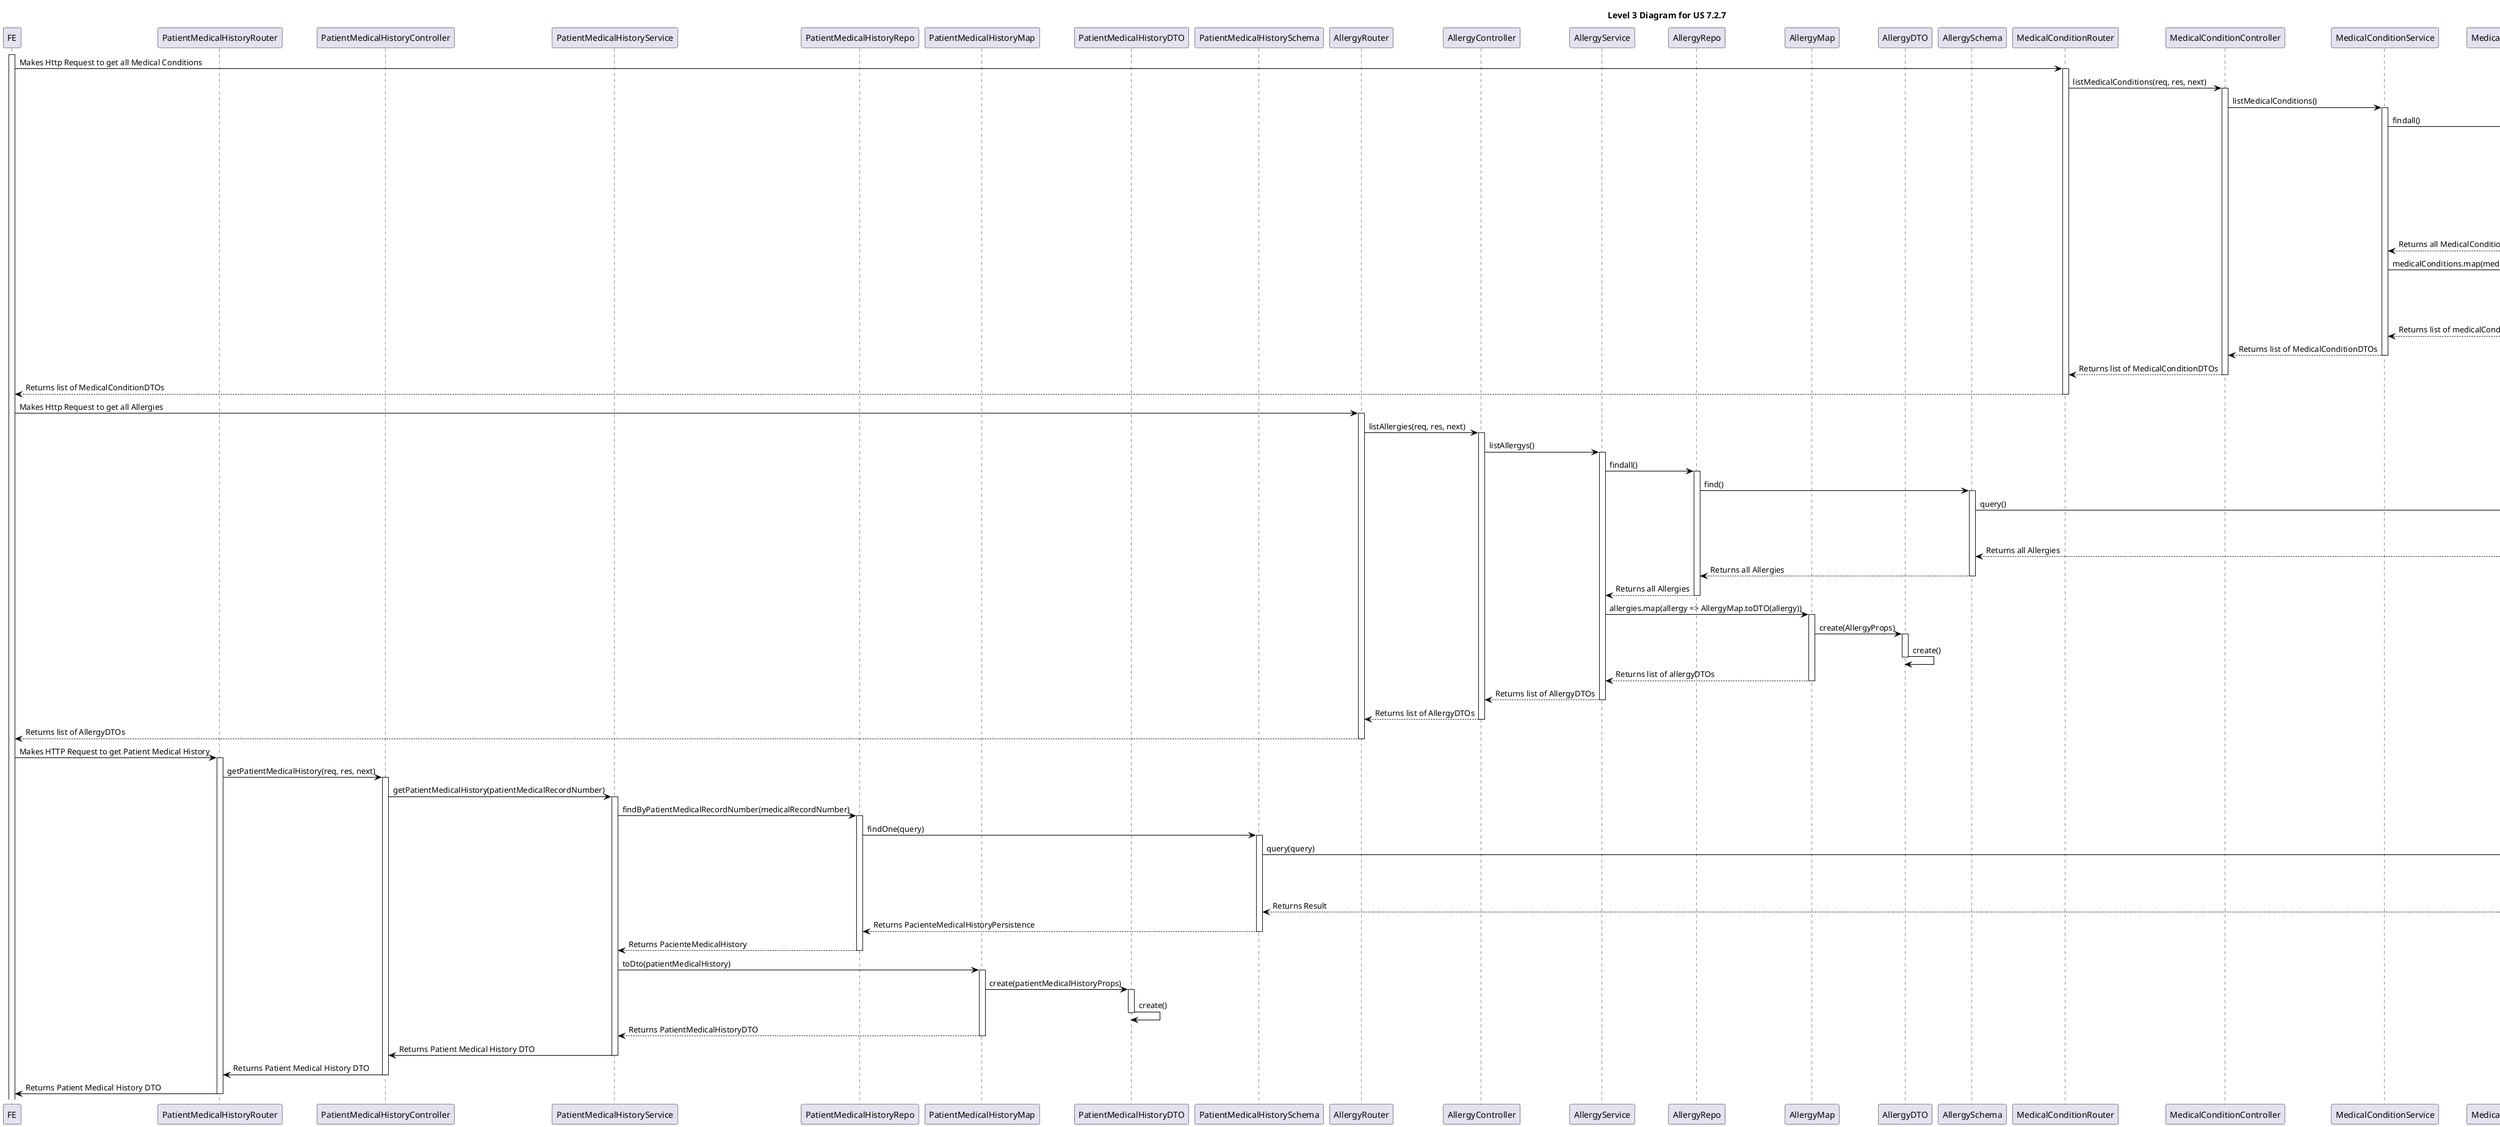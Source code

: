 @startuml level_3_MDV

title Level 3 Diagram for US 7.2.7

hide empty members

skinparam class {
    BackgroundColor<<controller>> #D6EAF8
    BackgroundColor<<service>> #D1F2EB
    BackgroundColor<<repository>> #FDEBD0
    BackgroundColor<<mapper>> #D1F2EB
    BackgroundColor<<entity>> #FDEBD0
    BackgroundColor #FEF9E7
    ArrowColor Black
}

skinparam package {
    BackgroundColor #EBF5FB
}

participant FE as D
participant "PatientMedicalHistoryRouter" as PMHRt
participant "PatientMedicalHistoryController" as PMHC 
participant "PatientMedicalHistoryService" as PMHS 
participant "PatientMedicalHistoryRepo" as PMHR 
participant "PatientMedicalHistoryMap" as PMHM 
participant "PatientMedicalHistoryDTO" as PMHD
participant "PatientMedicalHistorySchema" as PMHSchem 

participant "AllergyRouter" as ART 
participant "AllergyController" as AC 
participant "AllergyService" as AS 
participant "AllergyRepo" as AR 
participant "AllergyMap" as AM 
participant "AllergyDTO" as AD 
participant "AllergySchema" as ASchema 

participant "MedicalConditionRouter" as MCRT 
participant "MedicalConditionController" as MCC 
participant "MedicalConditionService" as MCS 
participant "MedicalConditionRepo" as MCR 
participant "MedicalConditionMap" as MCM 
participant "MedicalConditionSchema" as MCSchema 
participant "MedicalConditionDTO" as MCDTO
participant "Database" as DB


activate D
D -> MCRT: Makes Http Request to get all Medical Conditions
activate MCRT
MCRT -> MCC: listMedicalConditions(req, res, next)
activate MCC
MCC -> MCS: listMedicalConditions()
activate MCS
MCS -> MCR: findall()
activate MCR
MCR -> MCSchema: find()
activate MCSchema
MCSchema -> DB: query()
activate DB
DB -> DB: SELECT * FROM MedicalCondition
DB --> MCSchema: Returns all MedicalConditions 
deactivate DB
MCSchema --> MCR: Returns all MedicalConditions 
deactivate MCSchema
MCR --> MCS: Returns all MedicalConditions 
deactivate MCR
MCS -> MCM: medicalConditions.map(medicalCondition => MedicalConditionMap.toDTO(medicalCondition))
activate MCM
MCM -> MCDTO: create(MedicalConditionProps)
activate MCDTO
MCDTO -> MCDTO: create()
deactivate MCDTO
MCM --> MCS: Returns list of medicalConditionDTOs
deactivate MCM
MCS --> MCC: Returns list of MedicalConditionDTOs
deactivate MCS
MCC --> MCRT: Returns list of MedicalConditionDTOs
deactivate MCC
MCRT --> D: Returns list of MedicalConditionDTOs
deactivate MCRT

D -> ART: Makes Http Request to get all Allergies
activate ART
ART -> AC: listAllergies(req, res, next)
activate AC
AC -> AS: listAllergys()
activate AS
AS -> AR: findall()
activate AR
AR -> ASchema: find()
activate ASchema
ASchema -> DB: query()
activate DB
DB -> DB: SELECT * FROM Allergy
DB --> ASchema: Returns all Allergies
deactivate DB
ASchema --> AR: Returns all Allergies
deactivate ASchema
AR --> AS: Returns all Allergies
deactivate AR
AS -> AM: allergies.map(allergy => AllergyMap.toDTO(allergy))
activate AM
AM -> AD: create(AllergyProps)
activate AD
AD -> AD: create()
deactivate AD
AM --> AS: Returns list of allergyDTOs
deactivate AM
AS --> AC: Returns list of AllergyDTOs
deactivate AS
AC --> ART: Returns list of AllergyDTOs
deactivate AC
ART --> D: Returns list of AllergyDTOs
deactivate ART

D -> PMHRt: Makes HTTP Request to get Patient Medical History
activate PMHRt
PMHRt -> PMHC: getPatientMedicalHistory(req, res, next)
activate PMHC
PMHC -> PMHS: getPatientMedicalHistory(patientMedicalRecordNumber)
activate PMHS
PMHS -> PMHR: findByPatientMedicalRecordNumber(medicalRecordNumber)
activate PMHR
PMHR -> PMHSchem: findOne(query)
activate PMHSchem
PMHSchem -> DB: query(query)
activate DB
DB -> DB: SELECT * FROM PatientMedicalHistory \n WHERE patientMedicalRecordNumber = patientMedicalRecordNumber
DB --> PMHSchem: Returns Result
deactivate DB
PMHSchem --> PMHR: Returns PacienteMedicalHistoryPersistence
deactivate PMHSchem
PMHR --> PMHS: Returns PacienteMedicalHistory
deactivate PMHR
PMHS -> PMHM: toDto(patientMedicalHistory)
activate PMHM
PMHM -> PMHD: create(patientMedicalHistoryProps)
activate PMHD
PMHD -> PMHD: create()
deactivate PMHD
PMHM --> PMHS: Returns PatientMedicalHistoryDTO
deactivate PMHM
PMHS -> PMHC: Returns Patient Medical History DTO
deactivate PMHS
PMHC -> PMHRt: Returns Patient Medical History DTO
deactivate PMHC
PMHRt -> D: Returns Patient Medical History DTO
deactivate PMHRt

@enduml